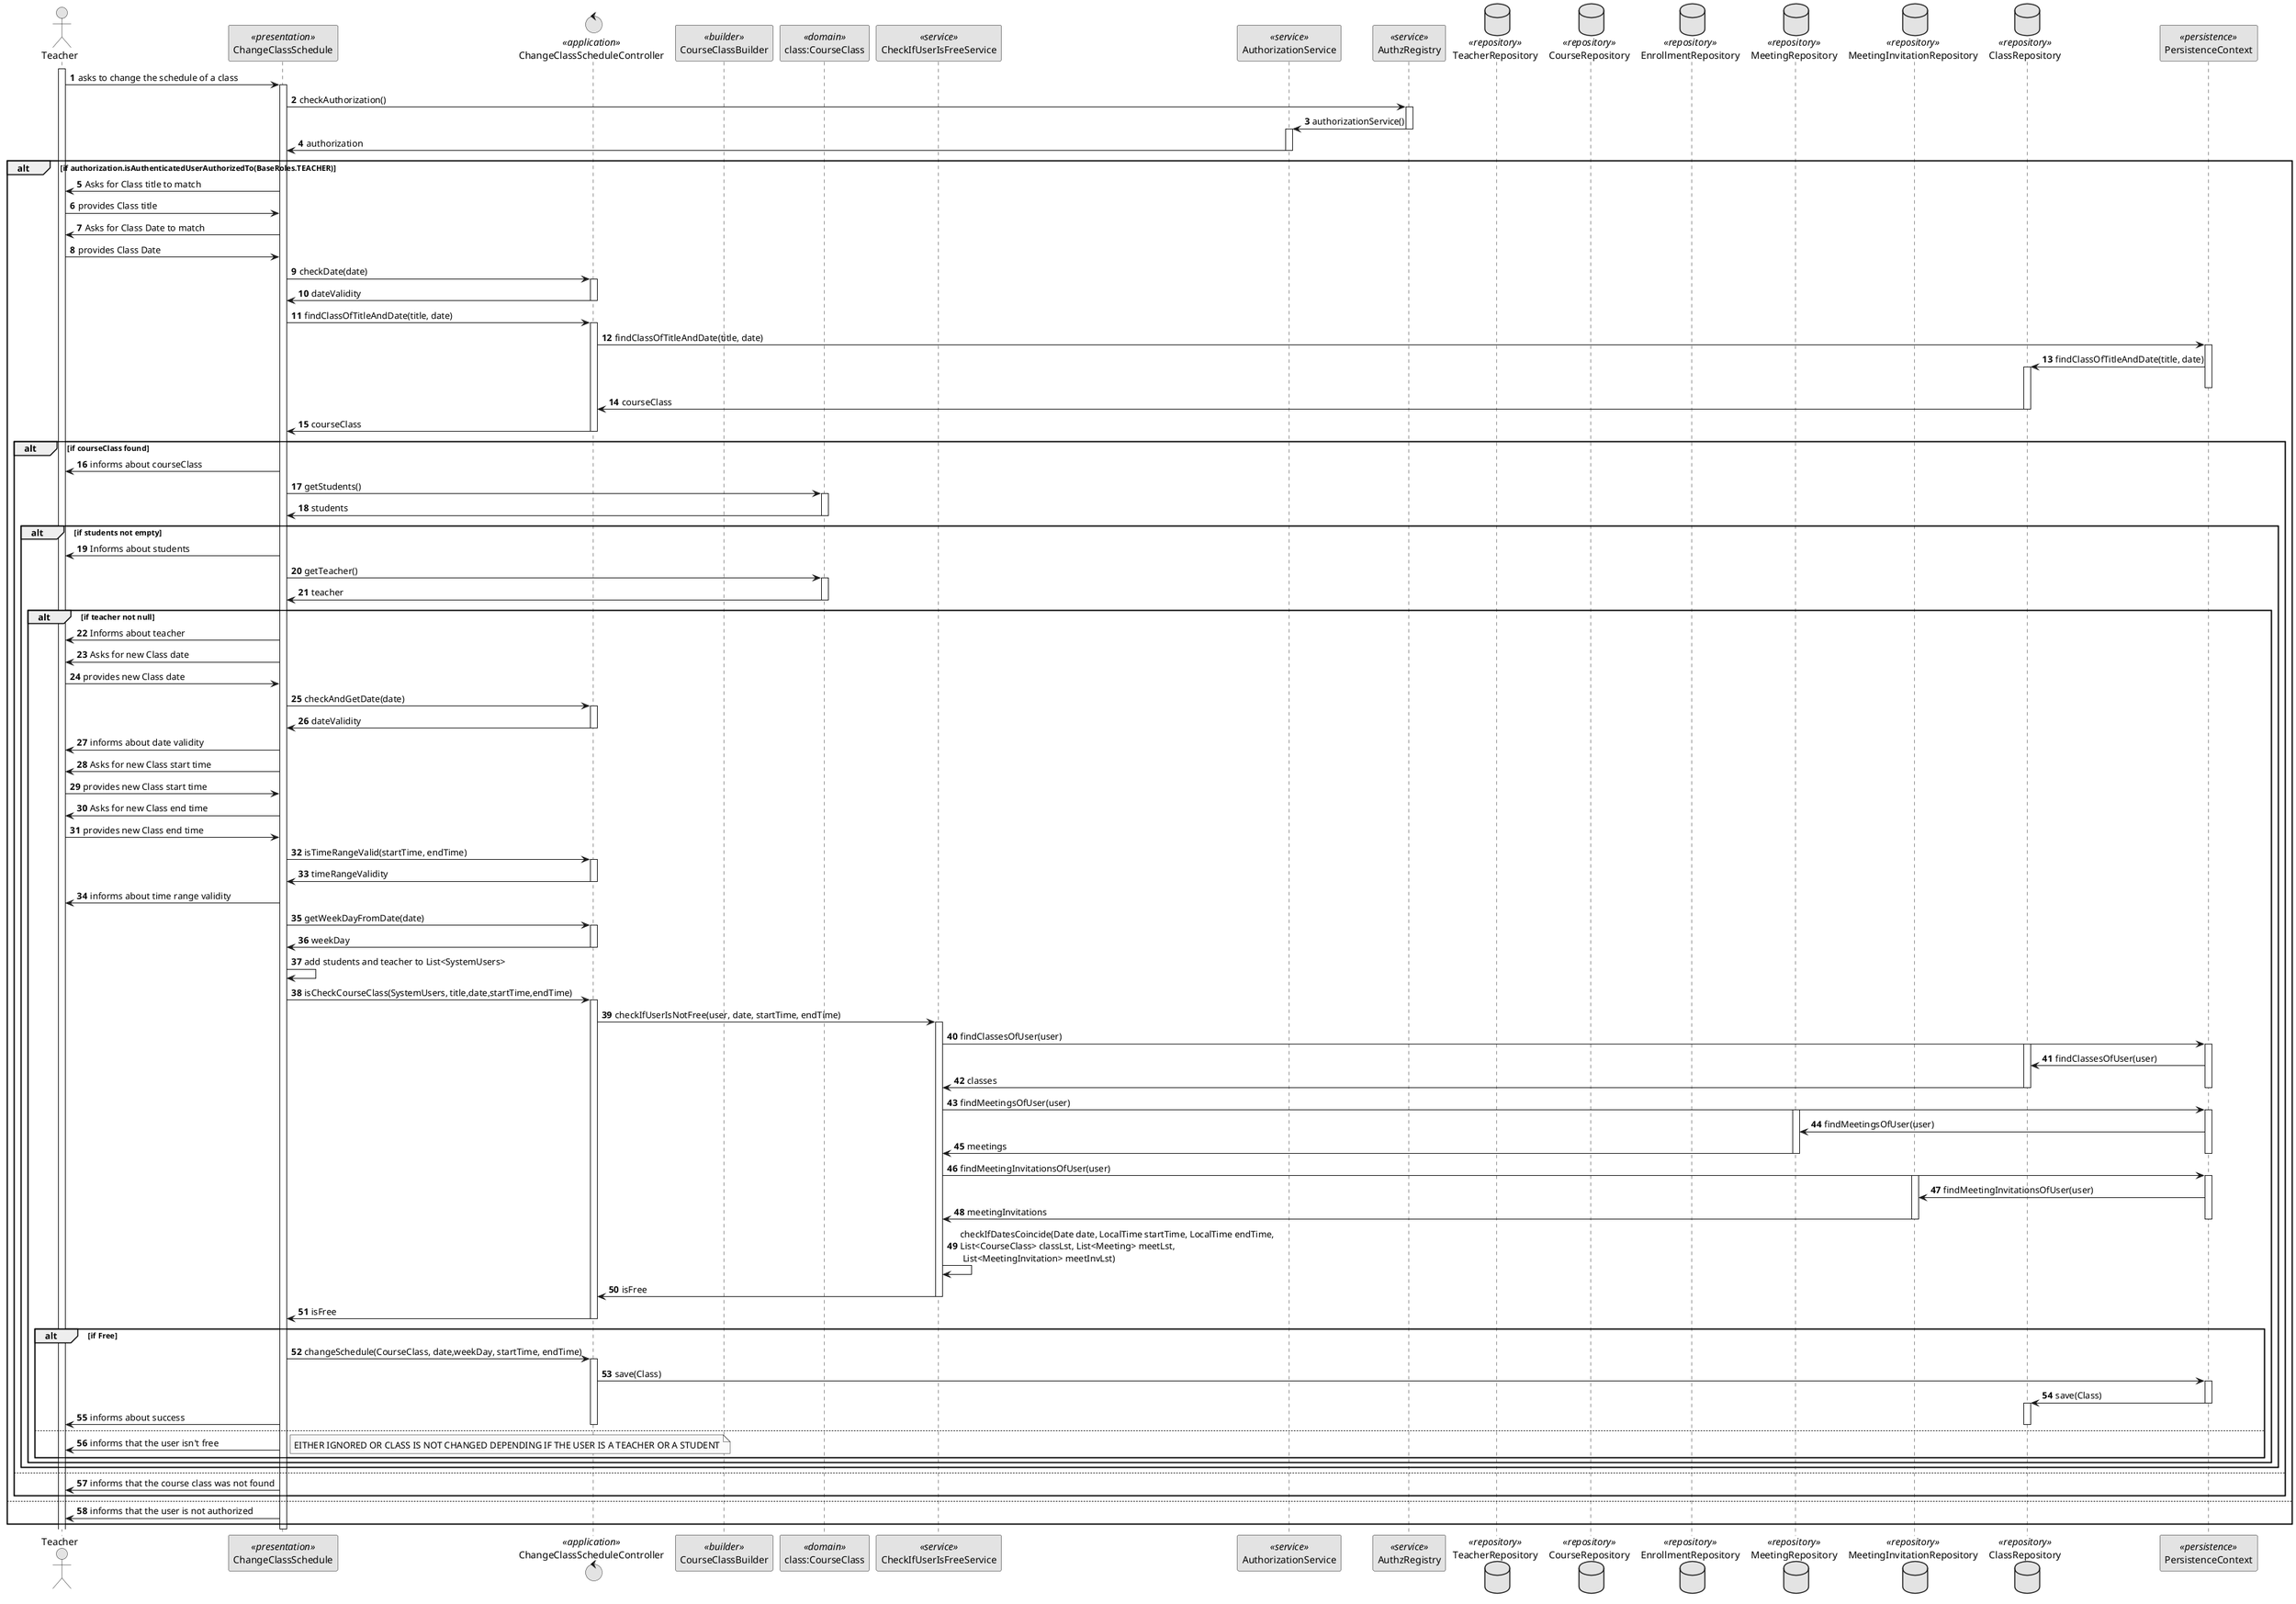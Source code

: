 @startuml
'http://plantuml.com/skinparam.html
skinparam monochrome true
skinparam packageStyle rect
skinparam defaultFontName FG Virgil
skinparam shadowing false
autonumber

actor Teacher as Actor
participant ChangeClassSchedule as UI <<presentation>>
control ChangeClassScheduleController as Controller <<application>>
participant CourseClassBuilder as ClassBuilder <<builder>>
participant "class:CourseClass" as Class <<domain>>


participant CheckIfUserIsFreeService as CheckIfUserIsFreeService <<service>>
participant AuthorizationService as AuthorizationService <<service>>
participant AuthzRegistry as AuthzRegistry <<service>>
database TeacherRepository as TeacherRepository <<repository>>
database CourseRepository as CourseRepository <<repository>>
database EnrollmentRepository as EnrollmentRepository <<repository>>
database MeetingRepository as MeetingRepository <<repository>>
database MeetingInvitationRepository as MeetingInvitationRepository <<repository>>
database ClassRepository as ClassRepository <<repository>>
participant PersistenceContext as PersistenceContext <<persistence>>

activate Actor

Actor -> UI: asks to change the schedule of a class
activate UI

    UI -> AuthzRegistry : checkAuthorization()
    activate AuthzRegistry
    AuthzRegistry -> AuthorizationService : authorizationService()
    deactivate AuthzRegistry
    activate AuthorizationService
    AuthorizationService -> UI : authorization
    deactivate AuthorizationService

    alt if authorization.isAuthenticatedUserAuthorizedTo(BaseRoles.TEACHER)






        UI -> Actor: Asks for Class title to match
        Actor -> UI: provides Class title

        UI -> Actor: Asks for Class Date to match
        Actor -> UI: provides Class Date

        UI -> Controller: checkDate(date)
        activate Controller
        Controller -> UI: dateValidity
        deactivate Controller

        UI -> Controller: findClassOfTitleAndDate(title, date)
        activate Controller
        Controller -> PersistenceContext: findClassOfTitleAndDate(title, date)
        activate PersistenceContext
        PersistenceContext -> ClassRepository: findClassOfTitleAndDate(title, date)
        activate ClassRepository
        deactivate PersistenceContext
        ClassRepository -> Controller: courseClass

        deactivate ClassRepository

        Controller -> UI: courseClass

        alt if courseClass found
        deactivate Controller
        UI -> Actor: informs about courseClass
        UI -> Class: getStudents()
        activate Class
        Class -> UI: students
        deactivate Class

        alt if students not empty

        UI -> Actor: Informs about students

        UI -> Class: getTeacher()
        activate Class
        Class -> UI: teacher
        deactivate Class

        alt if teacher not null
        UI -> Actor: Informs about teacher

        UI -> Actor: Asks for new Class date
        Actor -> UI: provides new Class date
        UI -> Controller: checkAndGetDate(date)
        activate Controller
        Controller -> UI: dateValidity
        deactivate Controller
        UI -> Actor: informs about date validity

        UI -> Actor: Asks for new Class start time
        Actor -> UI: provides new Class start time
        UI -> Actor: Asks for new Class end time
        Actor -> UI: provides new Class end time
        UI -> Controller: isTimeRangeValid(startTime, endTime)
        activate Controller
        Controller -> UI: timeRangeValidity
        deactivate Controller
        UI -> Actor: informs about time range validity
        UI -> Controller: getWeekDayFromDate(date)
        activate Controller
        Controller -> UI: weekDay
        deactivate Controller

                UI -> UI: add students and teacher to List<SystemUsers>


                 UI->Controller: isCheckCourseClass(SystemUsers, title,date,startTime,endTime)
                    activate Controller
                    Controller -> CheckIfUserIsFreeService: checkIfUserIsNotFree(user, date, startTime, endTime)
                    activate CheckIfUserIsFreeService
                    CheckIfUserIsFreeService -> PersistenceContext: findClassesOfUser(user)
                    activate PersistenceContext
                    activate ClassRepository
                    PersistenceContext -> ClassRepository: findClassesOfUser(user)
                    ClassRepository -> CheckIfUserIsFreeService: classes
                    deactivate PersistenceContext
                    deactivate ClassRepository
                    CheckIfUserIsFreeService -> PersistenceContext: findMeetingsOfUser(user)
                    activate PersistenceContext
                    activate MeetingRepository
                    PersistenceContext -> MeetingRepository: findMeetingsOfUser(user)
                    MeetingRepository -> CheckIfUserIsFreeService: meetings
                    deactivate PersistenceContext
                    deactivate MeetingRepository
                    CheckIfUserIsFreeService -> PersistenceContext: findMeetingInvitationsOfUser(user)
                    activate PersistenceContext
                    activate MeetingInvitationRepository
                    PersistenceContext -> MeetingInvitationRepository: findMeetingInvitationsOfUser(user)
                    MeetingInvitationRepository -> CheckIfUserIsFreeService: meetingInvitations
                    deactivate PersistenceContext
                    deactivate MeetingInvitationRepository


                    CheckIfUserIsFreeService -> CheckIfUserIsFreeService: checkIfDatesCoincide(Date date, LocalTime startTime, LocalTime endTime,\nList<CourseClass> classLst, List<Meeting> meetLst,\n List<MeetingInvitation> meetInvLst)
                    CheckIfUserIsFreeService -> Controller: isFree
                    deactivate CheckIfUserIsFreeService
                    deactivate PersistenceContext
                    Controller -> UI: isFree
                    deactivate Controller

                    alt if Free
                        UI -> Controller: changeSchedule(CourseClass, date,weekDay, startTime, endTime)
                        activate Controller


                        Controller -> PersistenceContext: save(Class)
                        activate PersistenceContext
                        PersistenceContext -> ClassRepository: save(Class)
                        deactivate PersistenceContext
                        activate ClassRepository
                        UI -> Actor: informs about success
                        deactivate ClassRepository
                        deactivate Controller


                    else
                        UI -> Actor: informs that the user isn't free
                        note right
                           EITHER IGNORED OR CLASS IS NOT CHANGED DEPENDING IF THE USER IS A TEACHER OR A STUDENT
                        end note
                    end




    end

end
else
    UI -> Actor: informs that the course class was not found
    end
    else
            UI -> Actor: informs that the user is not authorized

    end

deactivate UI
@enduml
